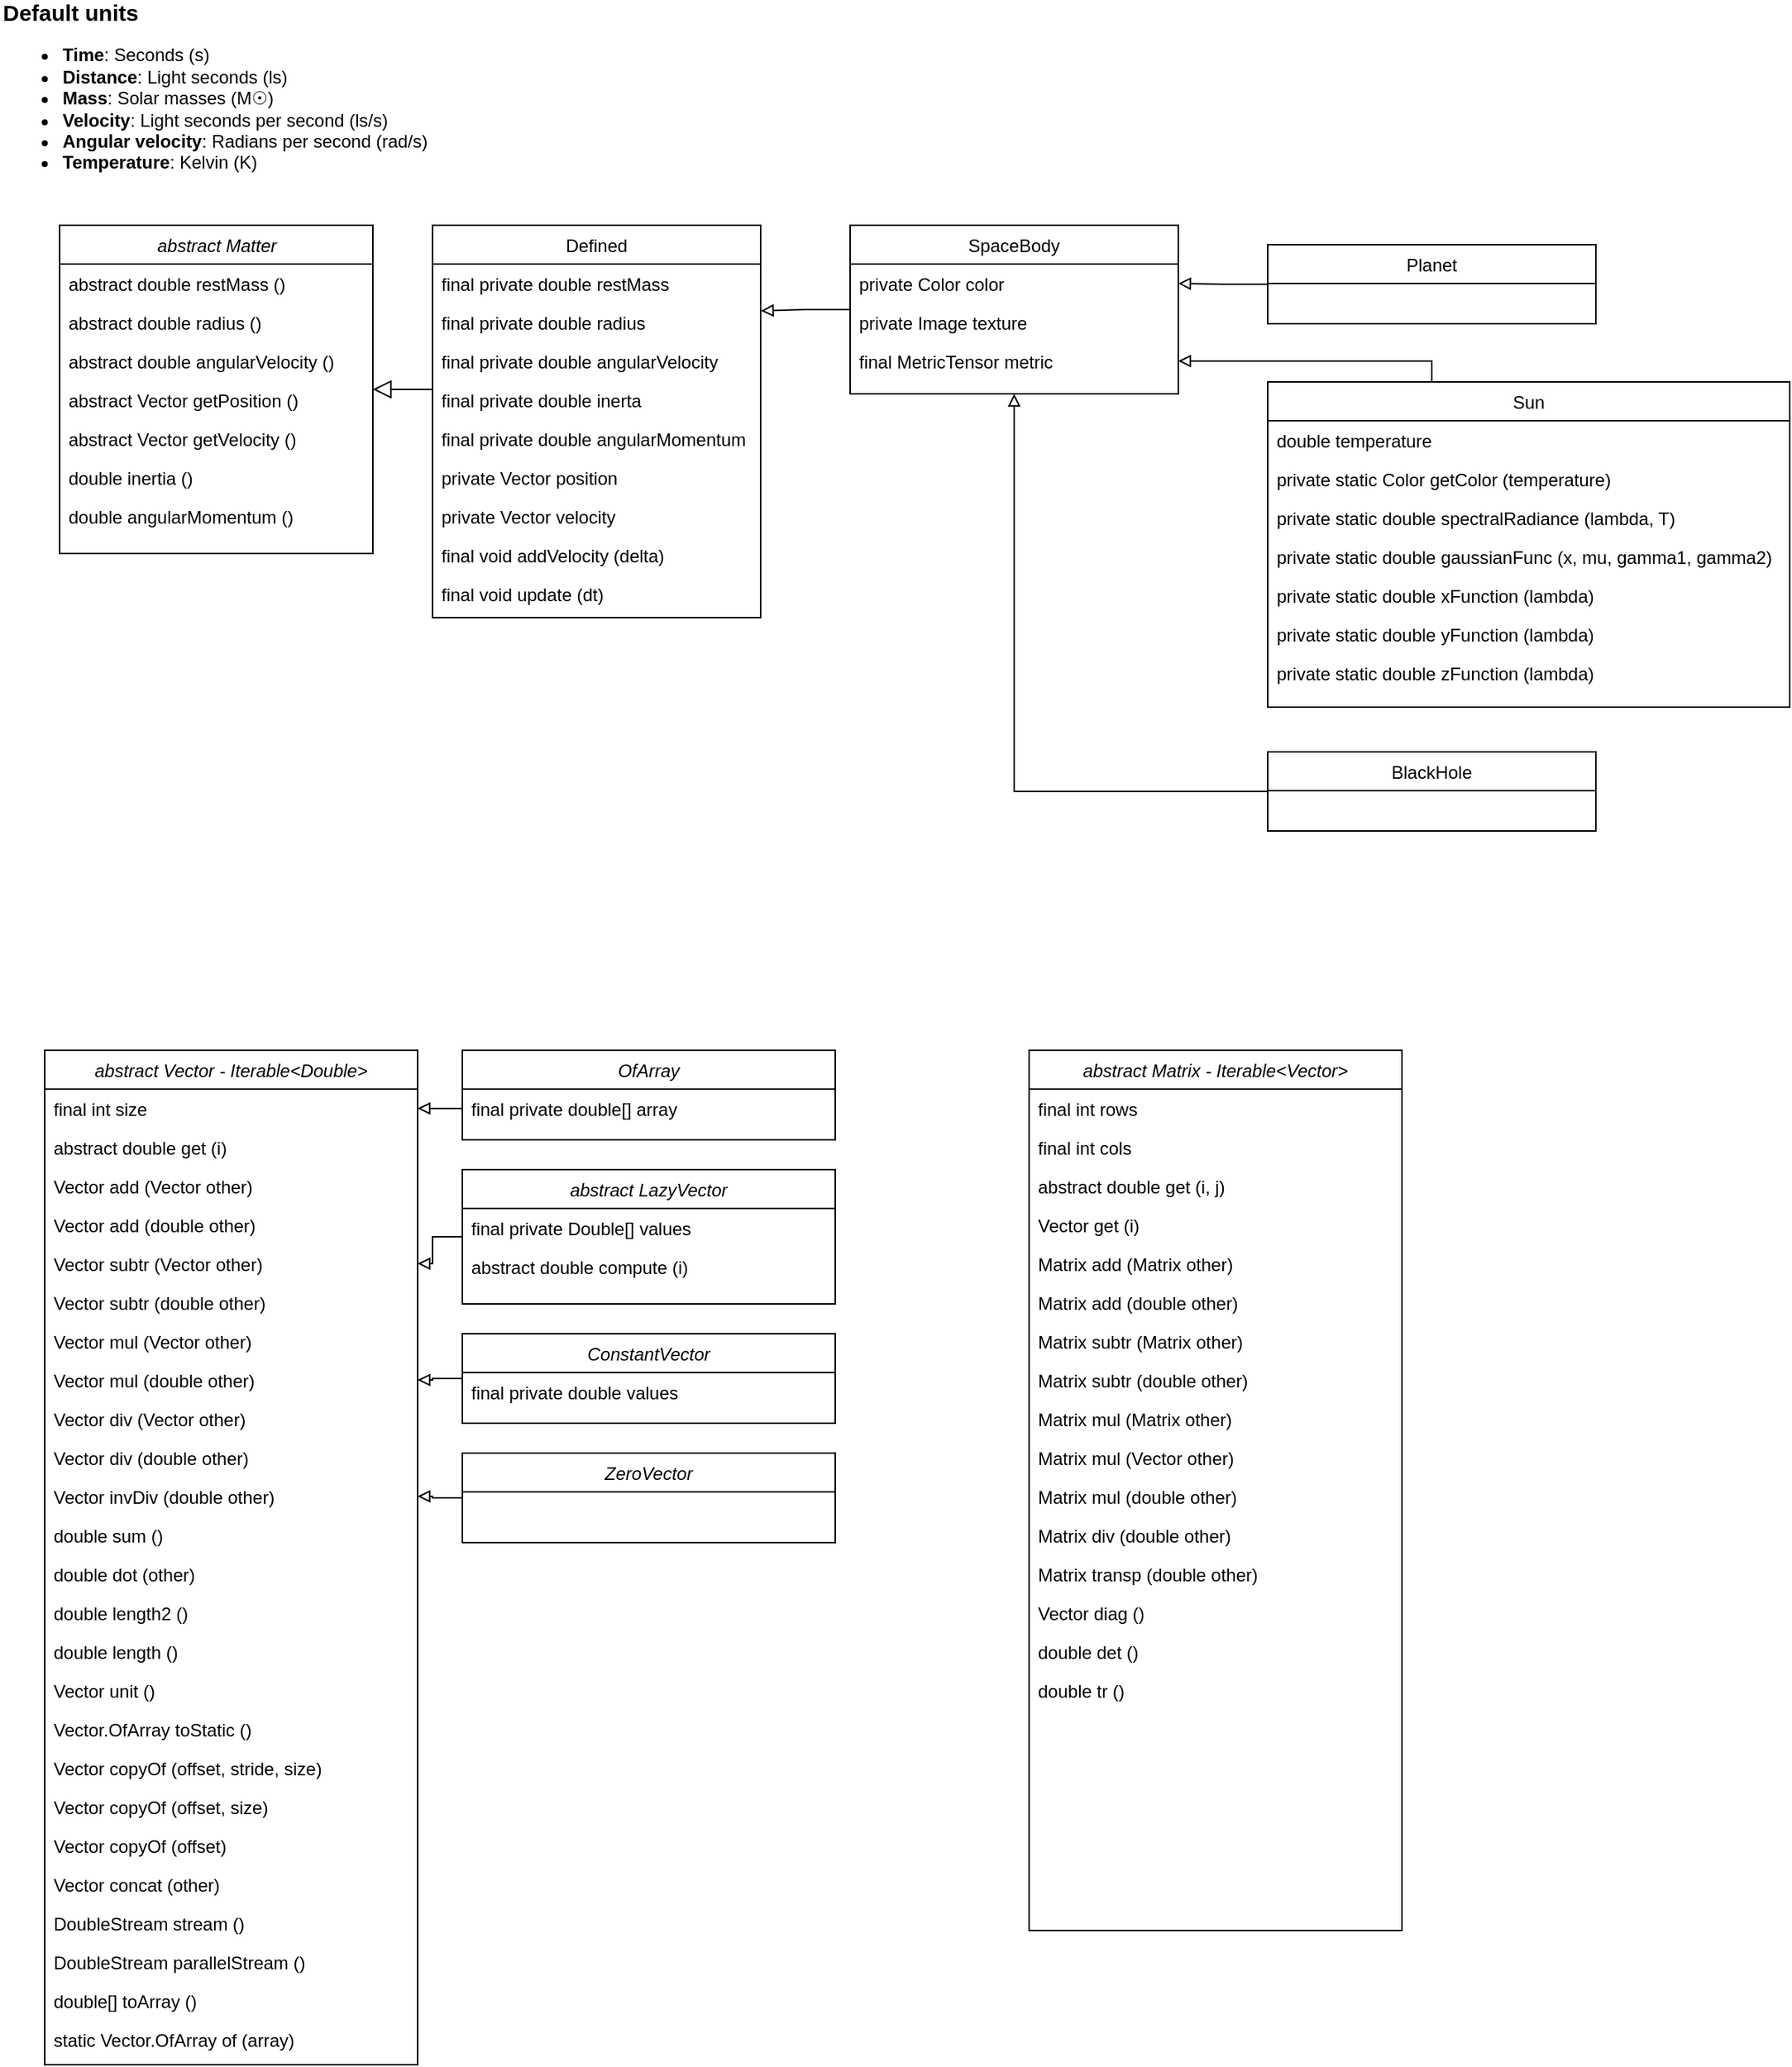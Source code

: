 <mxfile version="15.7.0" type="github">
  <diagram id="C5RBs43oDa-KdzZeNtuy" name="Page-1">
    <mxGraphModel dx="1095" dy="728" grid="1" gridSize="10" guides="1" tooltips="1" connect="1" arrows="1" fold="1" page="1" pageScale="1" pageWidth="1169" pageHeight="827" math="0" shadow="0">
      <root>
        <mxCell id="WIyWlLk6GJQsqaUBKTNV-0" />
        <mxCell id="WIyWlLk6GJQsqaUBKTNV-1" parent="WIyWlLk6GJQsqaUBKTNV-0" />
        <mxCell id="zkfFHV4jXpPFQw0GAbJ--0" value="abstract Matter" style="swimlane;fontStyle=2;align=center;verticalAlign=top;childLayout=stackLayout;horizontal=1;startSize=26;horizontalStack=0;resizeParent=1;resizeLast=0;collapsible=1;marginBottom=0;rounded=0;shadow=0;strokeWidth=1;html=1;" parent="WIyWlLk6GJQsqaUBKTNV-1" vertex="1">
          <mxGeometry x="50" y="157" width="210" height="220" as="geometry">
            <mxRectangle x="230" y="140" width="160" height="26" as="alternateBounds" />
          </mxGeometry>
        </mxCell>
        <mxCell id="zkfFHV4jXpPFQw0GAbJ--1" value="abstract double restMass ()" style="text;align=left;verticalAlign=top;spacingLeft=4;spacingRight=4;overflow=hidden;rotatable=0;points=[[0,0.5],[1,0.5]];portConstraint=eastwest;" parent="zkfFHV4jXpPFQw0GAbJ--0" vertex="1">
          <mxGeometry y="26" width="210" height="26" as="geometry" />
        </mxCell>
        <mxCell id="zkfFHV4jXpPFQw0GAbJ--2" value="abstract double radius ()" style="text;align=left;verticalAlign=top;spacingLeft=4;spacingRight=4;overflow=hidden;rotatable=0;points=[[0,0.5],[1,0.5]];portConstraint=eastwest;rounded=0;shadow=0;html=0;" parent="zkfFHV4jXpPFQw0GAbJ--0" vertex="1">
          <mxGeometry y="52" width="210" height="26" as="geometry" />
        </mxCell>
        <mxCell id="zkfFHV4jXpPFQw0GAbJ--3" value="abstract double angularVelocity ()&#xa;" style="text;align=left;verticalAlign=top;spacingLeft=4;spacingRight=4;overflow=hidden;rotatable=0;points=[[0,0.5],[1,0.5]];portConstraint=eastwest;rounded=0;shadow=0;html=0;" parent="zkfFHV4jXpPFQw0GAbJ--0" vertex="1">
          <mxGeometry y="78" width="210" height="26" as="geometry" />
        </mxCell>
        <mxCell id="zkfFHV4jXpPFQw0GAbJ--5" value="abstract Vector getPosition ()" style="text;align=left;verticalAlign=top;spacingLeft=4;spacingRight=4;overflow=hidden;rotatable=0;points=[[0,0.5],[1,0.5]];portConstraint=eastwest;" parent="zkfFHV4jXpPFQw0GAbJ--0" vertex="1">
          <mxGeometry y="104" width="210" height="26" as="geometry" />
        </mxCell>
        <mxCell id="x6n6AqPtrt-pmM5n0K3Q-0" value="abstract Vector getVelocity ()" style="text;align=left;verticalAlign=top;spacingLeft=4;spacingRight=4;overflow=hidden;rotatable=0;points=[[0,0.5],[1,0.5]];portConstraint=eastwest;" parent="zkfFHV4jXpPFQw0GAbJ--0" vertex="1">
          <mxGeometry y="130" width="210" height="26" as="geometry" />
        </mxCell>
        <mxCell id="x6n6AqPtrt-pmM5n0K3Q-1" value="double inertia ()" style="text;align=left;verticalAlign=top;spacingLeft=4;spacingRight=4;overflow=hidden;rotatable=0;points=[[0,0.5],[1,0.5]];portConstraint=eastwest;" parent="zkfFHV4jXpPFQw0GAbJ--0" vertex="1">
          <mxGeometry y="156" width="210" height="26" as="geometry" />
        </mxCell>
        <mxCell id="x6n6AqPtrt-pmM5n0K3Q-2" value="double angularMomentum ()" style="text;align=left;verticalAlign=top;spacingLeft=4;spacingRight=4;overflow=hidden;rotatable=0;points=[[0,0.5],[1,0.5]];portConstraint=eastwest;" parent="zkfFHV4jXpPFQw0GAbJ--0" vertex="1">
          <mxGeometry y="182" width="210" height="26" as="geometry" />
        </mxCell>
        <mxCell id="zkfFHV4jXpPFQw0GAbJ--6" value="Defined" style="swimlane;fontStyle=0;align=center;verticalAlign=top;childLayout=stackLayout;horizontal=1;startSize=26;horizontalStack=0;resizeParent=1;resizeLast=0;collapsible=1;marginBottom=0;rounded=0;shadow=0;strokeWidth=1;" parent="WIyWlLk6GJQsqaUBKTNV-1" vertex="1">
          <mxGeometry x="300" y="157" width="220" height="263" as="geometry">
            <mxRectangle x="130" y="380" width="160" height="26" as="alternateBounds" />
          </mxGeometry>
        </mxCell>
        <mxCell id="zkfFHV4jXpPFQw0GAbJ--7" value="final private double restMass" style="text;align=left;verticalAlign=top;spacingLeft=4;spacingRight=4;overflow=hidden;rotatable=0;points=[[0,0.5],[1,0.5]];portConstraint=eastwest;" parent="zkfFHV4jXpPFQw0GAbJ--6" vertex="1">
          <mxGeometry y="26" width="220" height="26" as="geometry" />
        </mxCell>
        <mxCell id="zkfFHV4jXpPFQw0GAbJ--8" value="final private double radius" style="text;align=left;verticalAlign=top;spacingLeft=4;spacingRight=4;overflow=hidden;rotatable=0;points=[[0,0.5],[1,0.5]];portConstraint=eastwest;rounded=0;shadow=0;html=0;" parent="zkfFHV4jXpPFQw0GAbJ--6" vertex="1">
          <mxGeometry y="52" width="220" height="26" as="geometry" />
        </mxCell>
        <mxCell id="zkfFHV4jXpPFQw0GAbJ--10" value="final private double angularVelocity" style="text;align=left;verticalAlign=top;spacingLeft=4;spacingRight=4;overflow=hidden;rotatable=0;points=[[0,0.5],[1,0.5]];portConstraint=eastwest;fontStyle=0" parent="zkfFHV4jXpPFQw0GAbJ--6" vertex="1">
          <mxGeometry y="78" width="220" height="26" as="geometry" />
        </mxCell>
        <mxCell id="zkfFHV4jXpPFQw0GAbJ--11" value="final private double inerta" style="text;align=left;verticalAlign=top;spacingLeft=4;spacingRight=4;overflow=hidden;rotatable=0;points=[[0,0.5],[1,0.5]];portConstraint=eastwest;" parent="zkfFHV4jXpPFQw0GAbJ--6" vertex="1">
          <mxGeometry y="104" width="220" height="26" as="geometry" />
        </mxCell>
        <mxCell id="x6n6AqPtrt-pmM5n0K3Q-4" value="final private double angularMomentum" style="text;align=left;verticalAlign=top;spacingLeft=4;spacingRight=4;overflow=hidden;rotatable=0;points=[[0,0.5],[1,0.5]];portConstraint=eastwest;" parent="zkfFHV4jXpPFQw0GAbJ--6" vertex="1">
          <mxGeometry y="130" width="220" height="26" as="geometry" />
        </mxCell>
        <mxCell id="S08yd59PSp1er5tx0umT-0" value="private Vector position" style="text;align=left;verticalAlign=top;spacingLeft=4;spacingRight=4;overflow=hidden;rotatable=0;points=[[0,0.5],[1,0.5]];portConstraint=eastwest;" vertex="1" parent="zkfFHV4jXpPFQw0GAbJ--6">
          <mxGeometry y="156" width="220" height="26" as="geometry" />
        </mxCell>
        <mxCell id="S08yd59PSp1er5tx0umT-1" value="private Vector velocity" style="text;align=left;verticalAlign=top;spacingLeft=4;spacingRight=4;overflow=hidden;rotatable=0;points=[[0,0.5],[1,0.5]];portConstraint=eastwest;" vertex="1" parent="zkfFHV4jXpPFQw0GAbJ--6">
          <mxGeometry y="182" width="220" height="26" as="geometry" />
        </mxCell>
        <mxCell id="S08yd59PSp1er5tx0umT-3" value="final void addVelocity (delta)" style="text;align=left;verticalAlign=top;spacingLeft=4;spacingRight=4;overflow=hidden;rotatable=0;points=[[0,0.5],[1,0.5]];portConstraint=eastwest;" vertex="1" parent="zkfFHV4jXpPFQw0GAbJ--6">
          <mxGeometry y="208" width="220" height="26" as="geometry" />
        </mxCell>
        <mxCell id="S08yd59PSp1er5tx0umT-4" value="final void update (dt)" style="text;align=left;verticalAlign=top;spacingLeft=4;spacingRight=4;overflow=hidden;rotatable=0;points=[[0,0.5],[1,0.5]];portConstraint=eastwest;" vertex="1" parent="zkfFHV4jXpPFQw0GAbJ--6">
          <mxGeometry y="234" width="220" height="26" as="geometry" />
        </mxCell>
        <mxCell id="zkfFHV4jXpPFQw0GAbJ--12" value="" style="endArrow=block;endSize=10;endFill=0;shadow=0;strokeWidth=1;rounded=0;edgeStyle=elbowEdgeStyle;elbow=vertical;" parent="WIyWlLk6GJQsqaUBKTNV-1" source="zkfFHV4jXpPFQw0GAbJ--6" target="zkfFHV4jXpPFQw0GAbJ--0" edge="1">
          <mxGeometry width="160" relative="1" as="geometry">
            <mxPoint x="200" y="203" as="sourcePoint" />
            <mxPoint x="200" y="203" as="targetPoint" />
          </mxGeometry>
        </mxCell>
        <mxCell id="x6n6AqPtrt-pmM5n0K3Q-3" value="&lt;font style=&quot;font-size: 15px&quot;&gt;&lt;b&gt;Default units&lt;/b&gt;&lt;/font&gt;&lt;br&gt;&lt;ul&gt;&lt;li&gt;&lt;b&gt;Time&lt;/b&gt;: Seconds (s)&lt;/li&gt;&lt;li&gt;&lt;b&gt;Distance&lt;/b&gt;: Light seconds (ls)&lt;/li&gt;&lt;li&gt;&lt;b&gt;Mass&lt;/b&gt;: Solar masses (M☉)&lt;/li&gt;&lt;li&gt;&lt;b&gt;Velocity&lt;/b&gt;: Light seconds per second (ls/s)&lt;/li&gt;&lt;li&gt;&lt;b&gt;Angular velocity&lt;/b&gt;: Radians per second (rad/s)&lt;/li&gt;&lt;li&gt;&lt;b&gt;Temperature&lt;/b&gt;: Kelvin (K)&lt;/li&gt;&lt;/ul&gt;" style="text;html=1;strokeColor=none;fillColor=none;align=left;verticalAlign=middle;whiteSpace=wrap;rounded=0;" parent="WIyWlLk6GJQsqaUBKTNV-1" vertex="1">
          <mxGeometry x="10" y="10" width="300" height="120" as="geometry" />
        </mxCell>
        <mxCell id="S08yd59PSp1er5tx0umT-16" style="edgeStyle=orthogonalEdgeStyle;rounded=0;orthogonalLoop=1;jettySize=auto;html=1;entryX=1.001;entryY=0.206;entryDx=0;entryDy=0;entryPerimeter=0;endArrow=block;endFill=0;strokeWidth=1;" edge="1" parent="WIyWlLk6GJQsqaUBKTNV-1" source="S08yd59PSp1er5tx0umT-5" target="zkfFHV4jXpPFQw0GAbJ--8">
          <mxGeometry relative="1" as="geometry" />
        </mxCell>
        <mxCell id="S08yd59PSp1er5tx0umT-5" value="SpaceBody" style="swimlane;fontStyle=0;align=center;verticalAlign=top;childLayout=stackLayout;horizontal=1;startSize=26;horizontalStack=0;resizeParent=1;resizeLast=0;collapsible=1;marginBottom=0;rounded=0;shadow=0;strokeWidth=1;" vertex="1" parent="WIyWlLk6GJQsqaUBKTNV-1">
          <mxGeometry x="580" y="157" width="220" height="113" as="geometry">
            <mxRectangle x="130" y="380" width="160" height="26" as="alternateBounds" />
          </mxGeometry>
        </mxCell>
        <mxCell id="S08yd59PSp1er5tx0umT-6" value="private Color color" style="text;align=left;verticalAlign=top;spacingLeft=4;spacingRight=4;overflow=hidden;rotatable=0;points=[[0,0.5],[1,0.5]];portConstraint=eastwest;" vertex="1" parent="S08yd59PSp1er5tx0umT-5">
          <mxGeometry y="26" width="220" height="26" as="geometry" />
        </mxCell>
        <mxCell id="S08yd59PSp1er5tx0umT-7" value="private Image texture" style="text;align=left;verticalAlign=top;spacingLeft=4;spacingRight=4;overflow=hidden;rotatable=0;points=[[0,0.5],[1,0.5]];portConstraint=eastwest;rounded=0;shadow=0;html=0;" vertex="1" parent="S08yd59PSp1er5tx0umT-5">
          <mxGeometry y="52" width="220" height="26" as="geometry" />
        </mxCell>
        <mxCell id="S08yd59PSp1er5tx0umT-8" value="final MetricTensor metric" style="text;align=left;verticalAlign=top;spacingLeft=4;spacingRight=4;overflow=hidden;rotatable=0;points=[[0,0.5],[1,0.5]];portConstraint=eastwest;fontStyle=0" vertex="1" parent="S08yd59PSp1er5tx0umT-5">
          <mxGeometry y="78" width="220" height="26" as="geometry" />
        </mxCell>
        <mxCell id="S08yd59PSp1er5tx0umT-25" style="edgeStyle=orthogonalEdgeStyle;rounded=0;orthogonalLoop=1;jettySize=auto;html=1;entryX=1;entryY=0.5;entryDx=0;entryDy=0;endArrow=block;endFill=0;strokeColor=#000000;strokeWidth=1;" edge="1" parent="WIyWlLk6GJQsqaUBKTNV-1" source="S08yd59PSp1er5tx0umT-18" target="S08yd59PSp1er5tx0umT-6">
          <mxGeometry relative="1" as="geometry" />
        </mxCell>
        <mxCell id="S08yd59PSp1er5tx0umT-18" value="Planet" style="swimlane;fontStyle=0;align=center;verticalAlign=top;childLayout=stackLayout;horizontal=1;startSize=26;horizontalStack=0;resizeParent=1;resizeLast=0;collapsible=1;marginBottom=0;rounded=0;shadow=0;strokeWidth=1;" vertex="1" parent="WIyWlLk6GJQsqaUBKTNV-1">
          <mxGeometry x="860" y="170" width="220" height="53" as="geometry">
            <mxRectangle x="130" y="380" width="160" height="26" as="alternateBounds" />
          </mxGeometry>
        </mxCell>
        <mxCell id="S08yd59PSp1er5tx0umT-26" style="edgeStyle=orthogonalEdgeStyle;rounded=0;orthogonalLoop=1;jettySize=auto;html=1;entryX=1;entryY=0.5;entryDx=0;entryDy=0;endArrow=block;endFill=0;strokeColor=#000000;strokeWidth=1;" edge="1" parent="WIyWlLk6GJQsqaUBKTNV-1" source="S08yd59PSp1er5tx0umT-22" target="S08yd59PSp1er5tx0umT-8">
          <mxGeometry relative="1" as="geometry">
            <Array as="points">
              <mxPoint x="970" y="248" />
            </Array>
          </mxGeometry>
        </mxCell>
        <mxCell id="S08yd59PSp1er5tx0umT-22" value="Sun" style="swimlane;fontStyle=0;align=center;verticalAlign=top;childLayout=stackLayout;horizontal=1;startSize=26;horizontalStack=0;resizeParent=1;resizeLast=0;collapsible=1;marginBottom=0;rounded=0;shadow=0;strokeWidth=1;" vertex="1" parent="WIyWlLk6GJQsqaUBKTNV-1">
          <mxGeometry x="860" y="262" width="350" height="218" as="geometry">
            <mxRectangle x="130" y="380" width="160" height="26" as="alternateBounds" />
          </mxGeometry>
        </mxCell>
        <mxCell id="S08yd59PSp1er5tx0umT-27" value="double temperature" style="text;align=left;verticalAlign=top;spacingLeft=4;spacingRight=4;overflow=hidden;rotatable=0;points=[[0,0.5],[1,0.5]];portConstraint=eastwest;" vertex="1" parent="S08yd59PSp1er5tx0umT-22">
          <mxGeometry y="26" width="350" height="26" as="geometry" />
        </mxCell>
        <mxCell id="S08yd59PSp1er5tx0umT-28" value="private static Color getColor (temperature)" style="text;align=left;verticalAlign=top;spacingLeft=4;spacingRight=4;overflow=hidden;rotatable=0;points=[[0,0.5],[1,0.5]];portConstraint=eastwest;" vertex="1" parent="S08yd59PSp1er5tx0umT-22">
          <mxGeometry y="52" width="350" height="26" as="geometry" />
        </mxCell>
        <mxCell id="S08yd59PSp1er5tx0umT-29" value="private static double spectralRadiance (lambda, T)" style="text;align=left;verticalAlign=top;spacingLeft=4;spacingRight=4;overflow=hidden;rotatable=0;points=[[0,0.5],[1,0.5]];portConstraint=eastwest;" vertex="1" parent="S08yd59PSp1er5tx0umT-22">
          <mxGeometry y="78" width="350" height="26" as="geometry" />
        </mxCell>
        <mxCell id="S08yd59PSp1er5tx0umT-30" value="private static double gaussianFunc (x, mu, gamma1, gamma2)" style="text;align=left;verticalAlign=top;spacingLeft=4;spacingRight=4;overflow=hidden;rotatable=0;points=[[0,0.5],[1,0.5]];portConstraint=eastwest;" vertex="1" parent="S08yd59PSp1er5tx0umT-22">
          <mxGeometry y="104" width="350" height="26" as="geometry" />
        </mxCell>
        <mxCell id="S08yd59PSp1er5tx0umT-31" value="private static double xFunction (lambda)" style="text;align=left;verticalAlign=top;spacingLeft=4;spacingRight=4;overflow=hidden;rotatable=0;points=[[0,0.5],[1,0.5]];portConstraint=eastwest;" vertex="1" parent="S08yd59PSp1er5tx0umT-22">
          <mxGeometry y="130" width="350" height="26" as="geometry" />
        </mxCell>
        <mxCell id="S08yd59PSp1er5tx0umT-32" value="private static double yFunction (lambda)" style="text;align=left;verticalAlign=top;spacingLeft=4;spacingRight=4;overflow=hidden;rotatable=0;points=[[0,0.5],[1,0.5]];portConstraint=eastwest;" vertex="1" parent="S08yd59PSp1er5tx0umT-22">
          <mxGeometry y="156" width="350" height="26" as="geometry" />
        </mxCell>
        <mxCell id="S08yd59PSp1er5tx0umT-33" value="private static double zFunction (lambda)" style="text;align=left;verticalAlign=top;spacingLeft=4;spacingRight=4;overflow=hidden;rotatable=0;points=[[0,0.5],[1,0.5]];portConstraint=eastwest;" vertex="1" parent="S08yd59PSp1er5tx0umT-22">
          <mxGeometry y="182" width="350" height="26" as="geometry" />
        </mxCell>
        <mxCell id="S08yd59PSp1er5tx0umT-35" style="edgeStyle=orthogonalEdgeStyle;rounded=0;orthogonalLoop=1;jettySize=auto;html=1;entryX=0.5;entryY=1;entryDx=0;entryDy=0;endArrow=block;endFill=0;strokeColor=#000000;strokeWidth=1;" edge="1" parent="WIyWlLk6GJQsqaUBKTNV-1" source="S08yd59PSp1er5tx0umT-34" target="S08yd59PSp1er5tx0umT-5">
          <mxGeometry relative="1" as="geometry" />
        </mxCell>
        <mxCell id="S08yd59PSp1er5tx0umT-34" value="BlackHole" style="swimlane;fontStyle=0;align=center;verticalAlign=top;childLayout=stackLayout;horizontal=1;startSize=26;horizontalStack=0;resizeParent=1;resizeLast=0;collapsible=1;marginBottom=0;rounded=0;shadow=0;strokeWidth=1;" vertex="1" parent="WIyWlLk6GJQsqaUBKTNV-1">
          <mxGeometry x="860" y="510" width="220" height="53" as="geometry">
            <mxRectangle x="130" y="380" width="160" height="26" as="alternateBounds" />
          </mxGeometry>
        </mxCell>
        <mxCell id="S08yd59PSp1er5tx0umT-36" value="abstract Vector - Iterable&lt;Double&gt;" style="swimlane;fontStyle=2;align=center;verticalAlign=top;childLayout=stackLayout;horizontal=1;startSize=26;horizontalStack=0;resizeParent=1;resizeLast=0;collapsible=1;marginBottom=0;rounded=0;shadow=0;strokeWidth=1;" vertex="1" parent="WIyWlLk6GJQsqaUBKTNV-1">
          <mxGeometry x="40" y="710" width="250" height="680" as="geometry">
            <mxRectangle x="230" y="140" width="160" height="26" as="alternateBounds" />
          </mxGeometry>
        </mxCell>
        <mxCell id="S08yd59PSp1er5tx0umT-37" value="final int size" style="text;align=left;verticalAlign=top;spacingLeft=4;spacingRight=4;overflow=hidden;rotatable=0;points=[[0,0.5],[1,0.5]];portConstraint=eastwest;" vertex="1" parent="S08yd59PSp1er5tx0umT-36">
          <mxGeometry y="26" width="250" height="26" as="geometry" />
        </mxCell>
        <mxCell id="S08yd59PSp1er5tx0umT-38" value="abstract double get (i)" style="text;align=left;verticalAlign=top;spacingLeft=4;spacingRight=4;overflow=hidden;rotatable=0;points=[[0,0.5],[1,0.5]];portConstraint=eastwest;rounded=0;shadow=0;html=0;" vertex="1" parent="S08yd59PSp1er5tx0umT-36">
          <mxGeometry y="52" width="250" height="26" as="geometry" />
        </mxCell>
        <mxCell id="S08yd59PSp1er5tx0umT-39" value="Vector add (Vector other)" style="text;align=left;verticalAlign=top;spacingLeft=4;spacingRight=4;overflow=hidden;rotatable=0;points=[[0,0.5],[1,0.5]];portConstraint=eastwest;rounded=0;shadow=0;html=0;" vertex="1" parent="S08yd59PSp1er5tx0umT-36">
          <mxGeometry y="78" width="250" height="26" as="geometry" />
        </mxCell>
        <mxCell id="S08yd59PSp1er5tx0umT-40" value="Vector add (double other)" style="text;align=left;verticalAlign=top;spacingLeft=4;spacingRight=4;overflow=hidden;rotatable=0;points=[[0,0.5],[1,0.5]];portConstraint=eastwest;" vertex="1" parent="S08yd59PSp1er5tx0umT-36">
          <mxGeometry y="104" width="250" height="26" as="geometry" />
        </mxCell>
        <mxCell id="S08yd59PSp1er5tx0umT-41" value="Vector subtr (Vector other)" style="text;align=left;verticalAlign=top;spacingLeft=4;spacingRight=4;overflow=hidden;rotatable=0;points=[[0,0.5],[1,0.5]];portConstraint=eastwest;" vertex="1" parent="S08yd59PSp1er5tx0umT-36">
          <mxGeometry y="130" width="250" height="26" as="geometry" />
        </mxCell>
        <mxCell id="S08yd59PSp1er5tx0umT-42" value="Vector subtr (double other)" style="text;align=left;verticalAlign=top;spacingLeft=4;spacingRight=4;overflow=hidden;rotatable=0;points=[[0,0.5],[1,0.5]];portConstraint=eastwest;" vertex="1" parent="S08yd59PSp1er5tx0umT-36">
          <mxGeometry y="156" width="250" height="26" as="geometry" />
        </mxCell>
        <mxCell id="S08yd59PSp1er5tx0umT-43" value="Vector mul (Vector other)" style="text;align=left;verticalAlign=top;spacingLeft=4;spacingRight=4;overflow=hidden;rotatable=0;points=[[0,0.5],[1,0.5]];portConstraint=eastwest;" vertex="1" parent="S08yd59PSp1er5tx0umT-36">
          <mxGeometry y="182" width="250" height="26" as="geometry" />
        </mxCell>
        <mxCell id="S08yd59PSp1er5tx0umT-52" value="Vector mul (double other)" style="text;align=left;verticalAlign=top;spacingLeft=4;spacingRight=4;overflow=hidden;rotatable=0;points=[[0,0.5],[1,0.5]];portConstraint=eastwest;" vertex="1" parent="S08yd59PSp1er5tx0umT-36">
          <mxGeometry y="208" width="250" height="26" as="geometry" />
        </mxCell>
        <mxCell id="S08yd59PSp1er5tx0umT-53" value="Vector div (Vector other)" style="text;align=left;verticalAlign=top;spacingLeft=4;spacingRight=4;overflow=hidden;rotatable=0;points=[[0,0.5],[1,0.5]];portConstraint=eastwest;" vertex="1" parent="S08yd59PSp1er5tx0umT-36">
          <mxGeometry y="234" width="250" height="26" as="geometry" />
        </mxCell>
        <mxCell id="S08yd59PSp1er5tx0umT-54" value="Vector div (double other)" style="text;align=left;verticalAlign=top;spacingLeft=4;spacingRight=4;overflow=hidden;rotatable=0;points=[[0,0.5],[1,0.5]];portConstraint=eastwest;" vertex="1" parent="S08yd59PSp1er5tx0umT-36">
          <mxGeometry y="260" width="250" height="26" as="geometry" />
        </mxCell>
        <mxCell id="S08yd59PSp1er5tx0umT-56" value="Vector invDiv (double other)" style="text;align=left;verticalAlign=top;spacingLeft=4;spacingRight=4;overflow=hidden;rotatable=0;points=[[0,0.5],[1,0.5]];portConstraint=eastwest;" vertex="1" parent="S08yd59PSp1er5tx0umT-36">
          <mxGeometry y="286" width="250" height="26" as="geometry" />
        </mxCell>
        <mxCell id="S08yd59PSp1er5tx0umT-57" value="double sum ()" style="text;align=left;verticalAlign=top;spacingLeft=4;spacingRight=4;overflow=hidden;rotatable=0;points=[[0,0.5],[1,0.5]];portConstraint=eastwest;" vertex="1" parent="S08yd59PSp1er5tx0umT-36">
          <mxGeometry y="312" width="250" height="26" as="geometry" />
        </mxCell>
        <mxCell id="S08yd59PSp1er5tx0umT-58" value="double dot (other)" style="text;align=left;verticalAlign=top;spacingLeft=4;spacingRight=4;overflow=hidden;rotatable=0;points=[[0,0.5],[1,0.5]];portConstraint=eastwest;" vertex="1" parent="S08yd59PSp1er5tx0umT-36">
          <mxGeometry y="338" width="250" height="26" as="geometry" />
        </mxCell>
        <mxCell id="S08yd59PSp1er5tx0umT-59" value="double length2 ()" style="text;align=left;verticalAlign=top;spacingLeft=4;spacingRight=4;overflow=hidden;rotatable=0;points=[[0,0.5],[1,0.5]];portConstraint=eastwest;" vertex="1" parent="S08yd59PSp1er5tx0umT-36">
          <mxGeometry y="364" width="250" height="26" as="geometry" />
        </mxCell>
        <mxCell id="S08yd59PSp1er5tx0umT-60" value="double length ()" style="text;align=left;verticalAlign=top;spacingLeft=4;spacingRight=4;overflow=hidden;rotatable=0;points=[[0,0.5],[1,0.5]];portConstraint=eastwest;" vertex="1" parent="S08yd59PSp1er5tx0umT-36">
          <mxGeometry y="390" width="250" height="26" as="geometry" />
        </mxCell>
        <mxCell id="S08yd59PSp1er5tx0umT-61" value="Vector unit ()" style="text;align=left;verticalAlign=top;spacingLeft=4;spacingRight=4;overflow=hidden;rotatable=0;points=[[0,0.5],[1,0.5]];portConstraint=eastwest;" vertex="1" parent="S08yd59PSp1er5tx0umT-36">
          <mxGeometry y="416" width="250" height="26" as="geometry" />
        </mxCell>
        <mxCell id="S08yd59PSp1er5tx0umT-62" value="Vector.OfArray toStatic ()" style="text;align=left;verticalAlign=top;spacingLeft=4;spacingRight=4;overflow=hidden;rotatable=0;points=[[0,0.5],[1,0.5]];portConstraint=eastwest;" vertex="1" parent="S08yd59PSp1er5tx0umT-36">
          <mxGeometry y="442" width="250" height="26" as="geometry" />
        </mxCell>
        <mxCell id="S08yd59PSp1er5tx0umT-64" value="Vector copyOf (offset, stride, size)" style="text;align=left;verticalAlign=top;spacingLeft=4;spacingRight=4;overflow=hidden;rotatable=0;points=[[0,0.5],[1,0.5]];portConstraint=eastwest;" vertex="1" parent="S08yd59PSp1er5tx0umT-36">
          <mxGeometry y="468" width="250" height="26" as="geometry" />
        </mxCell>
        <mxCell id="S08yd59PSp1er5tx0umT-65" value="Vector copyOf (offset, size)" style="text;align=left;verticalAlign=top;spacingLeft=4;spacingRight=4;overflow=hidden;rotatable=0;points=[[0,0.5],[1,0.5]];portConstraint=eastwest;" vertex="1" parent="S08yd59PSp1er5tx0umT-36">
          <mxGeometry y="494" width="250" height="26" as="geometry" />
        </mxCell>
        <mxCell id="S08yd59PSp1er5tx0umT-66" value="Vector copyOf (offset)" style="text;align=left;verticalAlign=top;spacingLeft=4;spacingRight=4;overflow=hidden;rotatable=0;points=[[0,0.5],[1,0.5]];portConstraint=eastwest;" vertex="1" parent="S08yd59PSp1er5tx0umT-36">
          <mxGeometry y="520" width="250" height="26" as="geometry" />
        </mxCell>
        <mxCell id="S08yd59PSp1er5tx0umT-67" value="Vector concat (other)" style="text;align=left;verticalAlign=top;spacingLeft=4;spacingRight=4;overflow=hidden;rotatable=0;points=[[0,0.5],[1,0.5]];portConstraint=eastwest;" vertex="1" parent="S08yd59PSp1er5tx0umT-36">
          <mxGeometry y="546" width="250" height="26" as="geometry" />
        </mxCell>
        <mxCell id="S08yd59PSp1er5tx0umT-68" value="DoubleStream stream ()" style="text;align=left;verticalAlign=top;spacingLeft=4;spacingRight=4;overflow=hidden;rotatable=0;points=[[0,0.5],[1,0.5]];portConstraint=eastwest;" vertex="1" parent="S08yd59PSp1er5tx0umT-36">
          <mxGeometry y="572" width="250" height="26" as="geometry" />
        </mxCell>
        <mxCell id="S08yd59PSp1er5tx0umT-69" value="DoubleStream parallelStream ()" style="text;align=left;verticalAlign=top;spacingLeft=4;spacingRight=4;overflow=hidden;rotatable=0;points=[[0,0.5],[1,0.5]];portConstraint=eastwest;" vertex="1" parent="S08yd59PSp1er5tx0umT-36">
          <mxGeometry y="598" width="250" height="26" as="geometry" />
        </mxCell>
        <mxCell id="S08yd59PSp1er5tx0umT-70" value="double[] toArray ()" style="text;align=left;verticalAlign=top;spacingLeft=4;spacingRight=4;overflow=hidden;rotatable=0;points=[[0,0.5],[1,0.5]];portConstraint=eastwest;" vertex="1" parent="S08yd59PSp1er5tx0umT-36">
          <mxGeometry y="624" width="250" height="26" as="geometry" />
        </mxCell>
        <mxCell id="S08yd59PSp1er5tx0umT-71" value="static Vector.OfArray of (array)" style="text;align=left;verticalAlign=top;spacingLeft=4;spacingRight=4;overflow=hidden;rotatable=0;points=[[0,0.5],[1,0.5]];portConstraint=eastwest;" vertex="1" parent="S08yd59PSp1er5tx0umT-36">
          <mxGeometry y="650" width="250" height="26" as="geometry" />
        </mxCell>
        <mxCell id="S08yd59PSp1er5tx0umT-73" value="OfArray" style="swimlane;fontStyle=2;align=center;verticalAlign=top;childLayout=stackLayout;horizontal=1;startSize=26;horizontalStack=0;resizeParent=1;resizeLast=0;collapsible=1;marginBottom=0;rounded=0;shadow=0;strokeWidth=1;" vertex="1" parent="WIyWlLk6GJQsqaUBKTNV-1">
          <mxGeometry x="320" y="710" width="250" height="60" as="geometry">
            <mxRectangle x="230" y="140" width="160" height="26" as="alternateBounds" />
          </mxGeometry>
        </mxCell>
        <mxCell id="S08yd59PSp1er5tx0umT-74" value="final private double[] array" style="text;align=left;verticalAlign=top;spacingLeft=4;spacingRight=4;overflow=hidden;rotatable=0;points=[[0,0.5],[1,0.5]];portConstraint=eastwest;" vertex="1" parent="S08yd59PSp1er5tx0umT-73">
          <mxGeometry y="26" width="250" height="26" as="geometry" />
        </mxCell>
        <mxCell id="S08yd59PSp1er5tx0umT-99" style="edgeStyle=orthogonalEdgeStyle;rounded=0;orthogonalLoop=1;jettySize=auto;html=1;entryX=1;entryY=0.5;entryDx=0;entryDy=0;endArrow=block;endFill=0;strokeColor=#000000;strokeWidth=1;" edge="1" parent="WIyWlLk6GJQsqaUBKTNV-1" source="S08yd59PSp1er5tx0umT-74" target="S08yd59PSp1er5tx0umT-37">
          <mxGeometry relative="1" as="geometry" />
        </mxCell>
        <mxCell id="S08yd59PSp1er5tx0umT-104" style="edgeStyle=orthogonalEdgeStyle;rounded=0;orthogonalLoop=1;jettySize=auto;html=1;entryX=1;entryY=0.5;entryDx=0;entryDy=0;endArrow=block;endFill=0;strokeColor=#000000;strokeWidth=1;" edge="1" parent="WIyWlLk6GJQsqaUBKTNV-1" source="S08yd59PSp1er5tx0umT-100" target="S08yd59PSp1er5tx0umT-41">
          <mxGeometry relative="1" as="geometry" />
        </mxCell>
        <mxCell id="S08yd59PSp1er5tx0umT-100" value="abstract LazyVector" style="swimlane;fontStyle=2;align=center;verticalAlign=top;childLayout=stackLayout;horizontal=1;startSize=26;horizontalStack=0;resizeParent=1;resizeLast=0;collapsible=1;marginBottom=0;rounded=0;shadow=0;strokeWidth=1;" vertex="1" parent="WIyWlLk6GJQsqaUBKTNV-1">
          <mxGeometry x="320" y="790" width="250" height="90" as="geometry">
            <mxRectangle x="230" y="140" width="160" height="26" as="alternateBounds" />
          </mxGeometry>
        </mxCell>
        <mxCell id="S08yd59PSp1er5tx0umT-101" value="final private Double[] values" style="text;align=left;verticalAlign=top;spacingLeft=4;spacingRight=4;overflow=hidden;rotatable=0;points=[[0,0.5],[1,0.5]];portConstraint=eastwest;" vertex="1" parent="S08yd59PSp1er5tx0umT-100">
          <mxGeometry y="26" width="250" height="26" as="geometry" />
        </mxCell>
        <mxCell id="S08yd59PSp1er5tx0umT-102" value="abstract double compute (i)" style="text;align=left;verticalAlign=top;spacingLeft=4;spacingRight=4;overflow=hidden;rotatable=0;points=[[0,0.5],[1,0.5]];portConstraint=eastwest;rounded=0;shadow=0;html=0;" vertex="1" parent="S08yd59PSp1er5tx0umT-100">
          <mxGeometry y="52" width="250" height="26" as="geometry" />
        </mxCell>
        <mxCell id="S08yd59PSp1er5tx0umT-108" style="edgeStyle=orthogonalEdgeStyle;rounded=0;orthogonalLoop=1;jettySize=auto;html=1;entryX=1;entryY=0.5;entryDx=0;entryDy=0;endArrow=block;endFill=0;strokeColor=#000000;strokeWidth=1;" edge="1" parent="WIyWlLk6GJQsqaUBKTNV-1" source="S08yd59PSp1er5tx0umT-105" target="S08yd59PSp1er5tx0umT-52">
          <mxGeometry relative="1" as="geometry" />
        </mxCell>
        <mxCell id="S08yd59PSp1er5tx0umT-105" value="ConstantVector" style="swimlane;fontStyle=2;align=center;verticalAlign=top;childLayout=stackLayout;horizontal=1;startSize=26;horizontalStack=0;resizeParent=1;resizeLast=0;collapsible=1;marginBottom=0;rounded=0;shadow=0;strokeWidth=1;" vertex="1" parent="WIyWlLk6GJQsqaUBKTNV-1">
          <mxGeometry x="320" y="900" width="250" height="60" as="geometry">
            <mxRectangle x="230" y="140" width="160" height="26" as="alternateBounds" />
          </mxGeometry>
        </mxCell>
        <mxCell id="S08yd59PSp1er5tx0umT-106" value="final private double values" style="text;align=left;verticalAlign=top;spacingLeft=4;spacingRight=4;overflow=hidden;rotatable=0;points=[[0,0.5],[1,0.5]];portConstraint=eastwest;" vertex="1" parent="S08yd59PSp1er5tx0umT-105">
          <mxGeometry y="26" width="250" height="26" as="geometry" />
        </mxCell>
        <mxCell id="S08yd59PSp1er5tx0umT-111" style="edgeStyle=orthogonalEdgeStyle;rounded=0;orthogonalLoop=1;jettySize=auto;html=1;entryX=1;entryY=0.5;entryDx=0;entryDy=0;endArrow=block;endFill=0;strokeColor=#000000;strokeWidth=1;" edge="1" parent="WIyWlLk6GJQsqaUBKTNV-1" source="S08yd59PSp1er5tx0umT-109" target="S08yd59PSp1er5tx0umT-56">
          <mxGeometry relative="1" as="geometry" />
        </mxCell>
        <mxCell id="S08yd59PSp1er5tx0umT-109" value="ZeroVector" style="swimlane;fontStyle=2;align=center;verticalAlign=top;childLayout=stackLayout;horizontal=1;startSize=26;horizontalStack=0;resizeParent=1;resizeLast=0;collapsible=1;marginBottom=0;rounded=0;shadow=0;strokeWidth=1;" vertex="1" parent="WIyWlLk6GJQsqaUBKTNV-1">
          <mxGeometry x="320" y="980" width="250" height="60" as="geometry">
            <mxRectangle x="230" y="140" width="160" height="26" as="alternateBounds" />
          </mxGeometry>
        </mxCell>
        <mxCell id="S08yd59PSp1er5tx0umT-112" value="abstract Matrix - Iterable&lt;Vector&gt;" style="swimlane;fontStyle=2;align=center;verticalAlign=top;childLayout=stackLayout;horizontal=1;startSize=26;horizontalStack=0;resizeParent=1;resizeLast=0;collapsible=1;marginBottom=0;rounded=0;shadow=0;strokeWidth=1;" vertex="1" parent="WIyWlLk6GJQsqaUBKTNV-1">
          <mxGeometry x="700" y="710" width="250" height="590" as="geometry">
            <mxRectangle x="230" y="140" width="160" height="26" as="alternateBounds" />
          </mxGeometry>
        </mxCell>
        <mxCell id="S08yd59PSp1er5tx0umT-113" value="final int rows" style="text;align=left;verticalAlign=top;spacingLeft=4;spacingRight=4;overflow=hidden;rotatable=0;points=[[0,0.5],[1,0.5]];portConstraint=eastwest;" vertex="1" parent="S08yd59PSp1er5tx0umT-112">
          <mxGeometry y="26" width="250" height="26" as="geometry" />
        </mxCell>
        <mxCell id="S08yd59PSp1er5tx0umT-114" value="final int cols" style="text;align=left;verticalAlign=top;spacingLeft=4;spacingRight=4;overflow=hidden;rotatable=0;points=[[0,0.5],[1,0.5]];portConstraint=eastwest;" vertex="1" parent="S08yd59PSp1er5tx0umT-112">
          <mxGeometry y="52" width="250" height="26" as="geometry" />
        </mxCell>
        <mxCell id="S08yd59PSp1er5tx0umT-115" value="abstract double get (i, j)" style="text;align=left;verticalAlign=top;spacingLeft=4;spacingRight=4;overflow=hidden;rotatable=0;points=[[0,0.5],[1,0.5]];portConstraint=eastwest;" vertex="1" parent="S08yd59PSp1er5tx0umT-112">
          <mxGeometry y="78" width="250" height="26" as="geometry" />
        </mxCell>
        <mxCell id="S08yd59PSp1er5tx0umT-116" value="Vector get (i)" style="text;align=left;verticalAlign=top;spacingLeft=4;spacingRight=4;overflow=hidden;rotatable=0;points=[[0,0.5],[1,0.5]];portConstraint=eastwest;" vertex="1" parent="S08yd59PSp1er5tx0umT-112">
          <mxGeometry y="104" width="250" height="26" as="geometry" />
        </mxCell>
        <mxCell id="S08yd59PSp1er5tx0umT-118" value="Matrix add (Matrix other)" style="text;align=left;verticalAlign=top;spacingLeft=4;spacingRight=4;overflow=hidden;rotatable=0;points=[[0,0.5],[1,0.5]];portConstraint=eastwest;rounded=0;shadow=0;html=0;" vertex="1" parent="S08yd59PSp1er5tx0umT-112">
          <mxGeometry y="130" width="250" height="26" as="geometry" />
        </mxCell>
        <mxCell id="S08yd59PSp1er5tx0umT-119" value="Matrix add (double other)" style="text;align=left;verticalAlign=top;spacingLeft=4;spacingRight=4;overflow=hidden;rotatable=0;points=[[0,0.5],[1,0.5]];portConstraint=eastwest;" vertex="1" parent="S08yd59PSp1er5tx0umT-112">
          <mxGeometry y="156" width="250" height="26" as="geometry" />
        </mxCell>
        <mxCell id="S08yd59PSp1er5tx0umT-120" value="Matrix subtr (Matrix other)" style="text;align=left;verticalAlign=top;spacingLeft=4;spacingRight=4;overflow=hidden;rotatable=0;points=[[0,0.5],[1,0.5]];portConstraint=eastwest;" vertex="1" parent="S08yd59PSp1er5tx0umT-112">
          <mxGeometry y="182" width="250" height="26" as="geometry" />
        </mxCell>
        <mxCell id="S08yd59PSp1er5tx0umT-121" value="Matrix subtr (double other)" style="text;align=left;verticalAlign=top;spacingLeft=4;spacingRight=4;overflow=hidden;rotatable=0;points=[[0,0.5],[1,0.5]];portConstraint=eastwest;" vertex="1" parent="S08yd59PSp1er5tx0umT-112">
          <mxGeometry y="208" width="250" height="26" as="geometry" />
        </mxCell>
        <mxCell id="S08yd59PSp1er5tx0umT-122" value="Matrix mul (Matrix other)" style="text;align=left;verticalAlign=top;spacingLeft=4;spacingRight=4;overflow=hidden;rotatable=0;points=[[0,0.5],[1,0.5]];portConstraint=eastwest;" vertex="1" parent="S08yd59PSp1er5tx0umT-112">
          <mxGeometry y="234" width="250" height="26" as="geometry" />
        </mxCell>
        <mxCell id="S08yd59PSp1er5tx0umT-124" value="Matrix mul (Vector other)" style="text;align=left;verticalAlign=top;spacingLeft=4;spacingRight=4;overflow=hidden;rotatable=0;points=[[0,0.5],[1,0.5]];portConstraint=eastwest;" vertex="1" parent="S08yd59PSp1er5tx0umT-112">
          <mxGeometry y="260" width="250" height="26" as="geometry" />
        </mxCell>
        <mxCell id="S08yd59PSp1er5tx0umT-123" value="Matrix mul (double other)" style="text;align=left;verticalAlign=top;spacingLeft=4;spacingRight=4;overflow=hidden;rotatable=0;points=[[0,0.5],[1,0.5]];portConstraint=eastwest;" vertex="1" parent="S08yd59PSp1er5tx0umT-112">
          <mxGeometry y="286" width="250" height="26" as="geometry" />
        </mxCell>
        <mxCell id="S08yd59PSp1er5tx0umT-125" value="Matrix div (double other)" style="text;align=left;verticalAlign=top;spacingLeft=4;spacingRight=4;overflow=hidden;rotatable=0;points=[[0,0.5],[1,0.5]];portConstraint=eastwest;" vertex="1" parent="S08yd59PSp1er5tx0umT-112">
          <mxGeometry y="312" width="250" height="26" as="geometry" />
        </mxCell>
        <mxCell id="S08yd59PSp1er5tx0umT-126" value="Matrix transp (double other)" style="text;align=left;verticalAlign=top;spacingLeft=4;spacingRight=4;overflow=hidden;rotatable=0;points=[[0,0.5],[1,0.5]];portConstraint=eastwest;" vertex="1" parent="S08yd59PSp1er5tx0umT-112">
          <mxGeometry y="338" width="250" height="26" as="geometry" />
        </mxCell>
        <mxCell id="S08yd59PSp1er5tx0umT-127" value="Vector diag ()" style="text;align=left;verticalAlign=top;spacingLeft=4;spacingRight=4;overflow=hidden;rotatable=0;points=[[0,0.5],[1,0.5]];portConstraint=eastwest;" vertex="1" parent="S08yd59PSp1er5tx0umT-112">
          <mxGeometry y="364" width="250" height="26" as="geometry" />
        </mxCell>
        <mxCell id="S08yd59PSp1er5tx0umT-128" value="double det ()" style="text;align=left;verticalAlign=top;spacingLeft=4;spacingRight=4;overflow=hidden;rotatable=0;points=[[0,0.5],[1,0.5]];portConstraint=eastwest;" vertex="1" parent="S08yd59PSp1er5tx0umT-112">
          <mxGeometry y="390" width="250" height="26" as="geometry" />
        </mxCell>
        <mxCell id="S08yd59PSp1er5tx0umT-129" value="double tr ()" style="text;align=left;verticalAlign=top;spacingLeft=4;spacingRight=4;overflow=hidden;rotatable=0;points=[[0,0.5],[1,0.5]];portConstraint=eastwest;" vertex="1" parent="S08yd59PSp1er5tx0umT-112">
          <mxGeometry y="416" width="250" height="26" as="geometry" />
        </mxCell>
      </root>
    </mxGraphModel>
  </diagram>
</mxfile>
